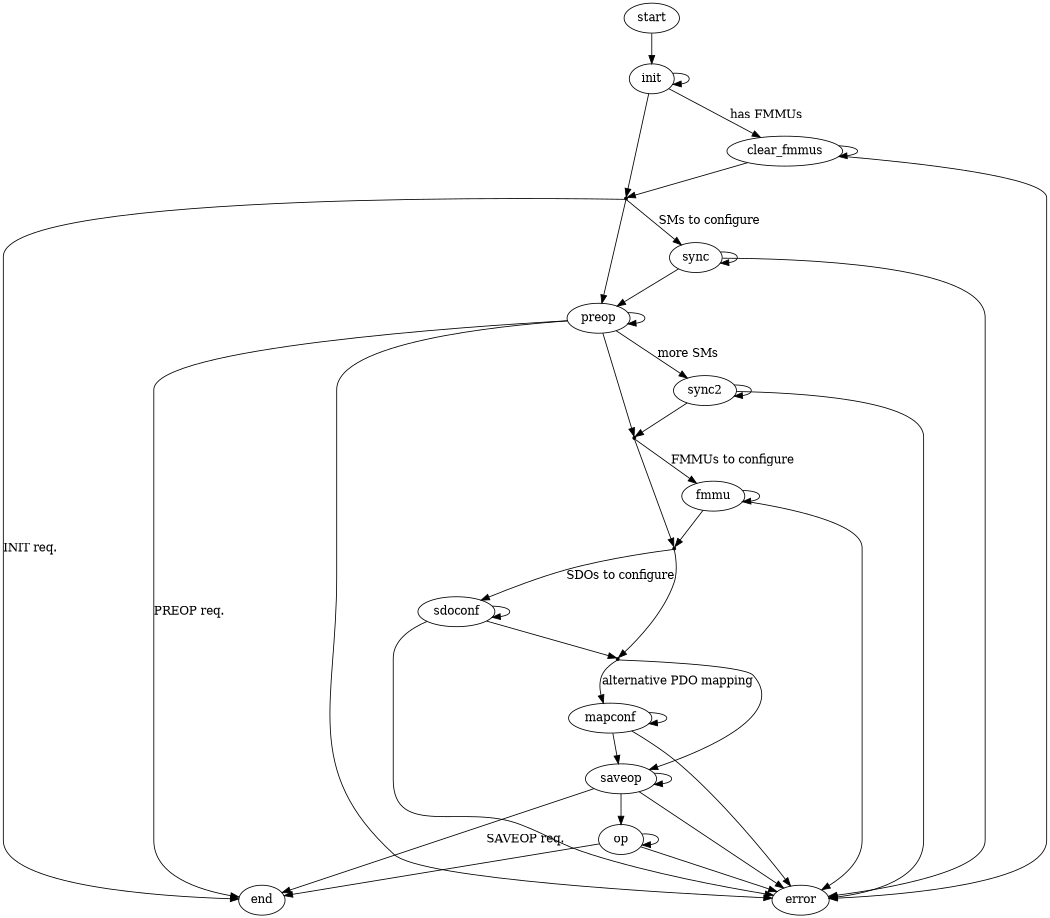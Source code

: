digraph slaveconf {
    size="7,9"
    center=1
	ratio=fill

    enter_sync [shape=point,label=""]
    enter_fmmu [shape=point,label=""]
    enter_sdoconf [shape=point,label=""]
    enter_mapconf [shape=point,label=""]

    start -> init
    init -> init
    init -> enter_sync
    init -> clear_fmmus [label="has FMMUs"]
    clear_fmmus -> clear_fmmus
    clear_fmmus -> error
    clear_fmmus -> enter_sync
    enter_sync -> end [label="INIT req."]
    enter_sync -> preop
    enter_sync -> sync [label="SMs to configure"]
    sync -> sync
    sync -> error
    sync -> preop
    preop -> preop
    preop -> error
    preop -> end [label="PREOP req."]
    preop -> enter_fmmu
    preop -> sync2 [label="more SMs"]
    sync2 -> sync2
    sync2 -> error
    sync2 -> enter_fmmu
    enter_fmmu -> enter_sdoconf
    enter_fmmu -> fmmu [label="FMMUs to configure"]
    fmmu -> fmmu
    fmmu -> error
    fmmu -> enter_sdoconf
    enter_sdoconf -> enter_mapconf
    enter_sdoconf -> sdoconf [label="SDOs to configure"]
    sdoconf -> sdoconf
    sdoconf -> error
    sdoconf -> enter_mapconf
    enter_mapconf -> mapconf [label="alternative PDO mapping"]
    enter_mapconf -> saveop
    mapconf -> mapconf
    mapconf -> error
    mapconf -> saveop
    saveop -> saveop
    saveop -> error
    saveop -> end [label="SAVEOP req."]
    saveop -> op
    op -> op
    op -> error
    op -> end
}
